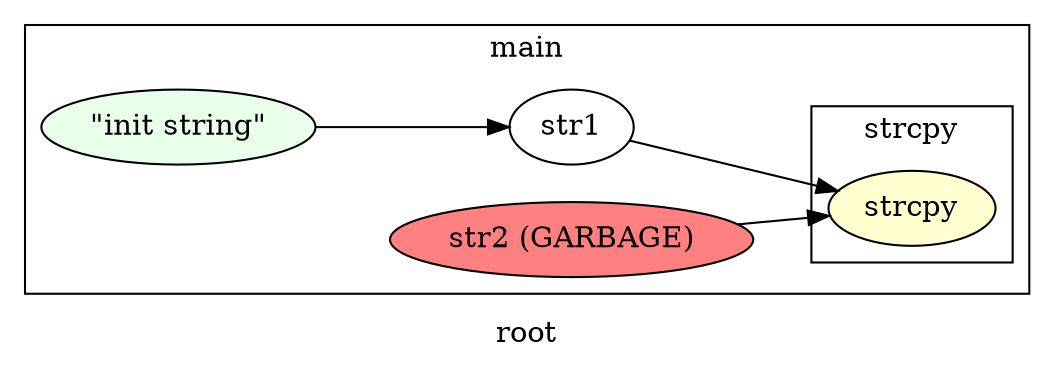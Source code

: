 digraph G
{
rankdir=LR;
label = "root";
subgraph cluster_1 {
label = "main";
parent = "G";
startinglines = "2_4_4";
	node_000001 [ label = "\"init string\"", style=filled, fillcolor="#E9FFE9", startinglines=6 ]
	node_000002 [ label = "str1", startingline=6 ]
	node_000005 [ label = "str2 (GARBAGE)", style=filled, fillcolor="#FF8080", startinglines=8 ]
subgraph cluster_2 {
label = "strcpy";
parent = "cluster_1";
startinglines = "6_7_8";
	node_000004 [ label = "strcpy", style=filled, fillcolor="#FFFFD0", startinglines=8 ]
}
}
	node_000001 -> node_000002
	node_000002 -> node_000004
	node_000005 -> node_000004
}
